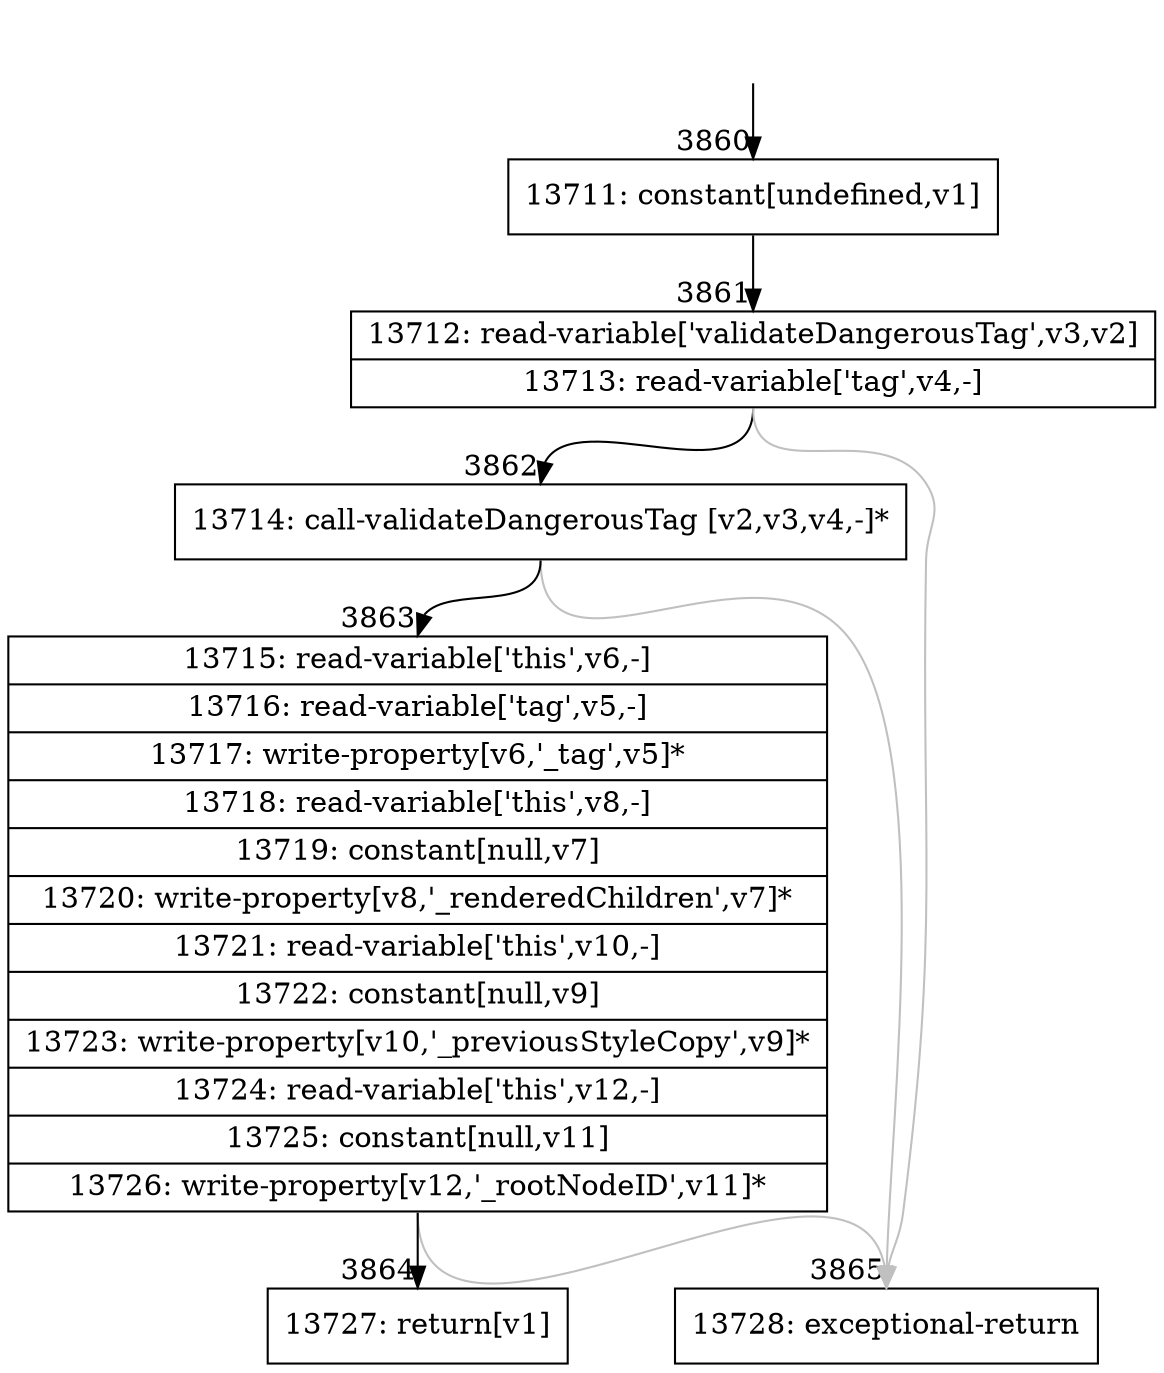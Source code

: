 digraph {
rankdir="TD"
BB_entry267[shape=none,label=""];
BB_entry267 -> BB3860 [tailport=s, headport=n, headlabel="    3860"]
BB3860 [shape=record label="{13711: constant[undefined,v1]}" ] 
BB3860 -> BB3861 [tailport=s, headport=n, headlabel="      3861"]
BB3861 [shape=record label="{13712: read-variable['validateDangerousTag',v3,v2]|13713: read-variable['tag',v4,-]}" ] 
BB3861 -> BB3862 [tailport=s, headport=n, headlabel="      3862"]
BB3861 -> BB3865 [tailport=s, headport=n, color=gray, headlabel="      3865"]
BB3862 [shape=record label="{13714: call-validateDangerousTag [v2,v3,v4,-]*}" ] 
BB3862 -> BB3863 [tailport=s, headport=n, headlabel="      3863"]
BB3862 -> BB3865 [tailport=s, headport=n, color=gray]
BB3863 [shape=record label="{13715: read-variable['this',v6,-]|13716: read-variable['tag',v5,-]|13717: write-property[v6,'_tag',v5]*|13718: read-variable['this',v8,-]|13719: constant[null,v7]|13720: write-property[v8,'_renderedChildren',v7]*|13721: read-variable['this',v10,-]|13722: constant[null,v9]|13723: write-property[v10,'_previousStyleCopy',v9]*|13724: read-variable['this',v12,-]|13725: constant[null,v11]|13726: write-property[v12,'_rootNodeID',v11]*}" ] 
BB3863 -> BB3864 [tailport=s, headport=n, headlabel="      3864"]
BB3863 -> BB3865 [tailport=s, headport=n, color=gray]
BB3864 [shape=record label="{13727: return[v1]}" ] 
BB3865 [shape=record label="{13728: exceptional-return}" ] 
//#$~ 7585
}
